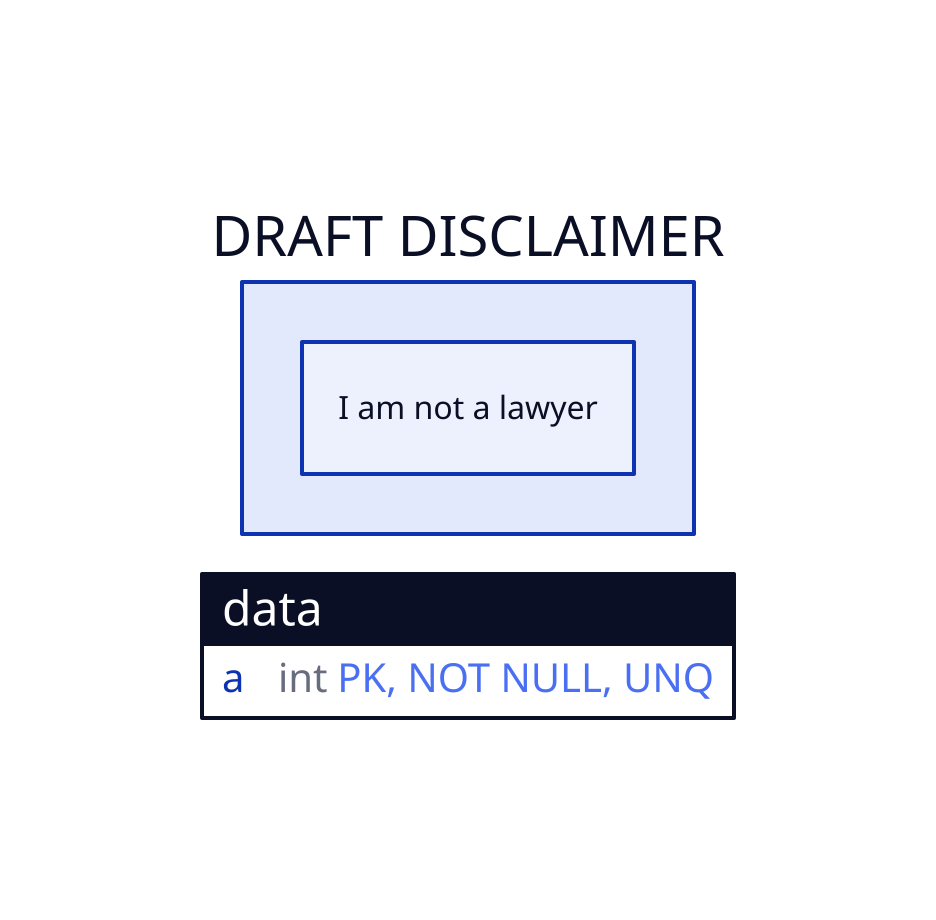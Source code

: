 vars: {
  base-constraints: [NOT NULL; UNQ]
  disclaimer: DISCLAIMER {
    I am not a lawyer
    near: top-center
  }
}

data: {
  shape: sql_table
  a: int {constraint: [PK; ...${base-constraints}]}
}

custom-disclaimer: DRAFT DISCLAIMER {
  ...${disclaimer}
}
